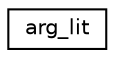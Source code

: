 digraph "Graphical Class Hierarchy"
{
 // LATEX_PDF_SIZE
  edge [fontname="Helvetica",fontsize="10",labelfontname="Helvetica",labelfontsize="10"];
  node [fontname="Helvetica",fontsize="10",shape=record];
  rankdir="LR";
  Node0 [label="arg_lit",height=0.2,width=0.4,color="black", fillcolor="white", style="filled",URL="$structarg__lit.html",tooltip=" "];
}
